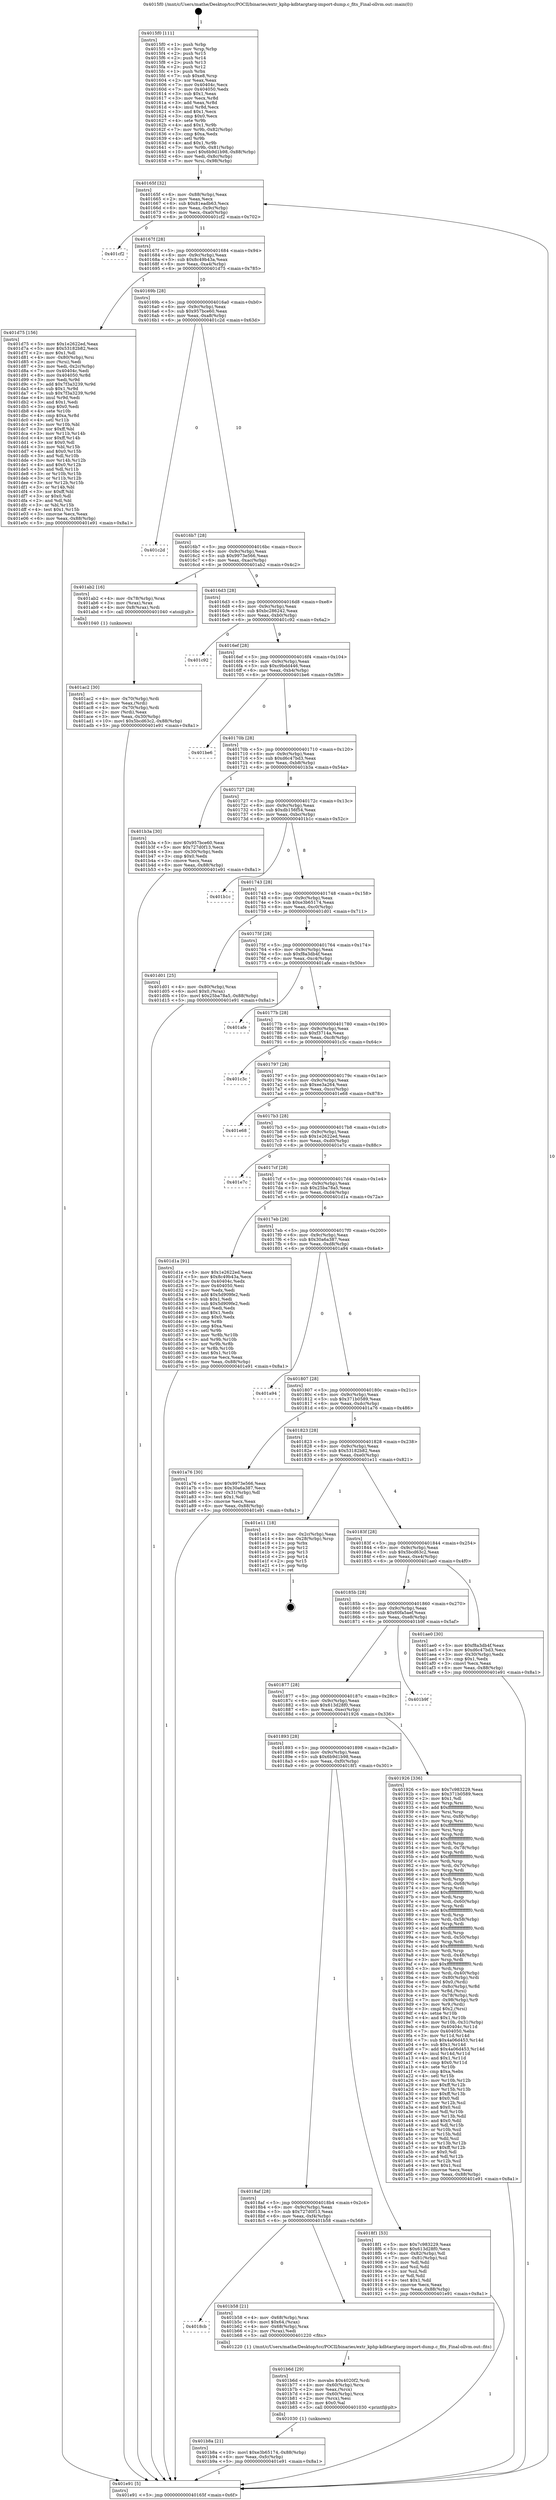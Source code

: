 digraph "0x4015f0" {
  label = "0x4015f0 (/mnt/c/Users/mathe/Desktop/tcc/POCII/binaries/extr_kphp-kdbtargtarg-import-dump.c_fits_Final-ollvm.out::main(0))"
  labelloc = "t"
  node[shape=record]

  Entry [label="",width=0.3,height=0.3,shape=circle,fillcolor=black,style=filled]
  "0x40165f" [label="{
     0x40165f [32]\l
     | [instrs]\l
     &nbsp;&nbsp;0x40165f \<+6\>: mov -0x88(%rbp),%eax\l
     &nbsp;&nbsp;0x401665 \<+2\>: mov %eax,%ecx\l
     &nbsp;&nbsp;0x401667 \<+6\>: sub $0x81eadb63,%ecx\l
     &nbsp;&nbsp;0x40166d \<+6\>: mov %eax,-0x9c(%rbp)\l
     &nbsp;&nbsp;0x401673 \<+6\>: mov %ecx,-0xa0(%rbp)\l
     &nbsp;&nbsp;0x401679 \<+6\>: je 0000000000401cf2 \<main+0x702\>\l
  }"]
  "0x401cf2" [label="{
     0x401cf2\l
  }", style=dashed]
  "0x40167f" [label="{
     0x40167f [28]\l
     | [instrs]\l
     &nbsp;&nbsp;0x40167f \<+5\>: jmp 0000000000401684 \<main+0x94\>\l
     &nbsp;&nbsp;0x401684 \<+6\>: mov -0x9c(%rbp),%eax\l
     &nbsp;&nbsp;0x40168a \<+5\>: sub $0x8c49b43a,%eax\l
     &nbsp;&nbsp;0x40168f \<+6\>: mov %eax,-0xa4(%rbp)\l
     &nbsp;&nbsp;0x401695 \<+6\>: je 0000000000401d75 \<main+0x785\>\l
  }"]
  Exit [label="",width=0.3,height=0.3,shape=circle,fillcolor=black,style=filled,peripheries=2]
  "0x401d75" [label="{
     0x401d75 [156]\l
     | [instrs]\l
     &nbsp;&nbsp;0x401d75 \<+5\>: mov $0x1e2622ed,%eax\l
     &nbsp;&nbsp;0x401d7a \<+5\>: mov $0x53182b82,%ecx\l
     &nbsp;&nbsp;0x401d7f \<+2\>: mov $0x1,%dl\l
     &nbsp;&nbsp;0x401d81 \<+4\>: mov -0x80(%rbp),%rsi\l
     &nbsp;&nbsp;0x401d85 \<+2\>: mov (%rsi),%edi\l
     &nbsp;&nbsp;0x401d87 \<+3\>: mov %edi,-0x2c(%rbp)\l
     &nbsp;&nbsp;0x401d8a \<+7\>: mov 0x40404c,%edi\l
     &nbsp;&nbsp;0x401d91 \<+8\>: mov 0x404050,%r8d\l
     &nbsp;&nbsp;0x401d99 \<+3\>: mov %edi,%r9d\l
     &nbsp;&nbsp;0x401d9c \<+7\>: add $0x7f3a3239,%r9d\l
     &nbsp;&nbsp;0x401da3 \<+4\>: sub $0x1,%r9d\l
     &nbsp;&nbsp;0x401da7 \<+7\>: sub $0x7f3a3239,%r9d\l
     &nbsp;&nbsp;0x401dae \<+4\>: imul %r9d,%edi\l
     &nbsp;&nbsp;0x401db2 \<+3\>: and $0x1,%edi\l
     &nbsp;&nbsp;0x401db5 \<+3\>: cmp $0x0,%edi\l
     &nbsp;&nbsp;0x401db8 \<+4\>: sete %r10b\l
     &nbsp;&nbsp;0x401dbc \<+4\>: cmp $0xa,%r8d\l
     &nbsp;&nbsp;0x401dc0 \<+4\>: setl %r11b\l
     &nbsp;&nbsp;0x401dc4 \<+3\>: mov %r10b,%bl\l
     &nbsp;&nbsp;0x401dc7 \<+3\>: xor $0xff,%bl\l
     &nbsp;&nbsp;0x401dca \<+3\>: mov %r11b,%r14b\l
     &nbsp;&nbsp;0x401dcd \<+4\>: xor $0xff,%r14b\l
     &nbsp;&nbsp;0x401dd1 \<+3\>: xor $0x0,%dl\l
     &nbsp;&nbsp;0x401dd4 \<+3\>: mov %bl,%r15b\l
     &nbsp;&nbsp;0x401dd7 \<+4\>: and $0x0,%r15b\l
     &nbsp;&nbsp;0x401ddb \<+3\>: and %dl,%r10b\l
     &nbsp;&nbsp;0x401dde \<+3\>: mov %r14b,%r12b\l
     &nbsp;&nbsp;0x401de1 \<+4\>: and $0x0,%r12b\l
     &nbsp;&nbsp;0x401de5 \<+3\>: and %dl,%r11b\l
     &nbsp;&nbsp;0x401de8 \<+3\>: or %r10b,%r15b\l
     &nbsp;&nbsp;0x401deb \<+3\>: or %r11b,%r12b\l
     &nbsp;&nbsp;0x401dee \<+3\>: xor %r12b,%r15b\l
     &nbsp;&nbsp;0x401df1 \<+3\>: or %r14b,%bl\l
     &nbsp;&nbsp;0x401df4 \<+3\>: xor $0xff,%bl\l
     &nbsp;&nbsp;0x401df7 \<+3\>: or $0x0,%dl\l
     &nbsp;&nbsp;0x401dfa \<+2\>: and %dl,%bl\l
     &nbsp;&nbsp;0x401dfc \<+3\>: or %bl,%r15b\l
     &nbsp;&nbsp;0x401dff \<+4\>: test $0x1,%r15b\l
     &nbsp;&nbsp;0x401e03 \<+3\>: cmovne %ecx,%eax\l
     &nbsp;&nbsp;0x401e06 \<+6\>: mov %eax,-0x88(%rbp)\l
     &nbsp;&nbsp;0x401e0c \<+5\>: jmp 0000000000401e91 \<main+0x8a1\>\l
  }"]
  "0x40169b" [label="{
     0x40169b [28]\l
     | [instrs]\l
     &nbsp;&nbsp;0x40169b \<+5\>: jmp 00000000004016a0 \<main+0xb0\>\l
     &nbsp;&nbsp;0x4016a0 \<+6\>: mov -0x9c(%rbp),%eax\l
     &nbsp;&nbsp;0x4016a6 \<+5\>: sub $0x957bce60,%eax\l
     &nbsp;&nbsp;0x4016ab \<+6\>: mov %eax,-0xa8(%rbp)\l
     &nbsp;&nbsp;0x4016b1 \<+6\>: je 0000000000401c2d \<main+0x63d\>\l
  }"]
  "0x401b8a" [label="{
     0x401b8a [21]\l
     | [instrs]\l
     &nbsp;&nbsp;0x401b8a \<+10\>: movl $0xe3b65174,-0x88(%rbp)\l
     &nbsp;&nbsp;0x401b94 \<+6\>: mov %eax,-0xfc(%rbp)\l
     &nbsp;&nbsp;0x401b9a \<+5\>: jmp 0000000000401e91 \<main+0x8a1\>\l
  }"]
  "0x401c2d" [label="{
     0x401c2d\l
  }", style=dashed]
  "0x4016b7" [label="{
     0x4016b7 [28]\l
     | [instrs]\l
     &nbsp;&nbsp;0x4016b7 \<+5\>: jmp 00000000004016bc \<main+0xcc\>\l
     &nbsp;&nbsp;0x4016bc \<+6\>: mov -0x9c(%rbp),%eax\l
     &nbsp;&nbsp;0x4016c2 \<+5\>: sub $0x9973e566,%eax\l
     &nbsp;&nbsp;0x4016c7 \<+6\>: mov %eax,-0xac(%rbp)\l
     &nbsp;&nbsp;0x4016cd \<+6\>: je 0000000000401ab2 \<main+0x4c2\>\l
  }"]
  "0x401b6d" [label="{
     0x401b6d [29]\l
     | [instrs]\l
     &nbsp;&nbsp;0x401b6d \<+10\>: movabs $0x4020f2,%rdi\l
     &nbsp;&nbsp;0x401b77 \<+4\>: mov -0x60(%rbp),%rcx\l
     &nbsp;&nbsp;0x401b7b \<+2\>: mov %eax,(%rcx)\l
     &nbsp;&nbsp;0x401b7d \<+4\>: mov -0x60(%rbp),%rcx\l
     &nbsp;&nbsp;0x401b81 \<+2\>: mov (%rcx),%esi\l
     &nbsp;&nbsp;0x401b83 \<+2\>: mov $0x0,%al\l
     &nbsp;&nbsp;0x401b85 \<+5\>: call 0000000000401030 \<printf@plt\>\l
     | [calls]\l
     &nbsp;&nbsp;0x401030 \{1\} (unknown)\l
  }"]
  "0x401ab2" [label="{
     0x401ab2 [16]\l
     | [instrs]\l
     &nbsp;&nbsp;0x401ab2 \<+4\>: mov -0x78(%rbp),%rax\l
     &nbsp;&nbsp;0x401ab6 \<+3\>: mov (%rax),%rax\l
     &nbsp;&nbsp;0x401ab9 \<+4\>: mov 0x8(%rax),%rdi\l
     &nbsp;&nbsp;0x401abd \<+5\>: call 0000000000401040 \<atoi@plt\>\l
     | [calls]\l
     &nbsp;&nbsp;0x401040 \{1\} (unknown)\l
  }"]
  "0x4016d3" [label="{
     0x4016d3 [28]\l
     | [instrs]\l
     &nbsp;&nbsp;0x4016d3 \<+5\>: jmp 00000000004016d8 \<main+0xe8\>\l
     &nbsp;&nbsp;0x4016d8 \<+6\>: mov -0x9c(%rbp),%eax\l
     &nbsp;&nbsp;0x4016de \<+5\>: sub $0xbc286242,%eax\l
     &nbsp;&nbsp;0x4016e3 \<+6\>: mov %eax,-0xb0(%rbp)\l
     &nbsp;&nbsp;0x4016e9 \<+6\>: je 0000000000401c92 \<main+0x6a2\>\l
  }"]
  "0x4018cb" [label="{
     0x4018cb\l
  }", style=dashed]
  "0x401c92" [label="{
     0x401c92\l
  }", style=dashed]
  "0x4016ef" [label="{
     0x4016ef [28]\l
     | [instrs]\l
     &nbsp;&nbsp;0x4016ef \<+5\>: jmp 00000000004016f4 \<main+0x104\>\l
     &nbsp;&nbsp;0x4016f4 \<+6\>: mov -0x9c(%rbp),%eax\l
     &nbsp;&nbsp;0x4016fa \<+5\>: sub $0xc9bdd446,%eax\l
     &nbsp;&nbsp;0x4016ff \<+6\>: mov %eax,-0xb4(%rbp)\l
     &nbsp;&nbsp;0x401705 \<+6\>: je 0000000000401be6 \<main+0x5f6\>\l
  }"]
  "0x401b58" [label="{
     0x401b58 [21]\l
     | [instrs]\l
     &nbsp;&nbsp;0x401b58 \<+4\>: mov -0x68(%rbp),%rax\l
     &nbsp;&nbsp;0x401b5c \<+6\>: movl $0x64,(%rax)\l
     &nbsp;&nbsp;0x401b62 \<+4\>: mov -0x68(%rbp),%rax\l
     &nbsp;&nbsp;0x401b66 \<+2\>: mov (%rax),%edi\l
     &nbsp;&nbsp;0x401b68 \<+5\>: call 0000000000401220 \<fits\>\l
     | [calls]\l
     &nbsp;&nbsp;0x401220 \{1\} (/mnt/c/Users/mathe/Desktop/tcc/POCII/binaries/extr_kphp-kdbtargtarg-import-dump.c_fits_Final-ollvm.out::fits)\l
  }"]
  "0x401be6" [label="{
     0x401be6\l
  }", style=dashed]
  "0x40170b" [label="{
     0x40170b [28]\l
     | [instrs]\l
     &nbsp;&nbsp;0x40170b \<+5\>: jmp 0000000000401710 \<main+0x120\>\l
     &nbsp;&nbsp;0x401710 \<+6\>: mov -0x9c(%rbp),%eax\l
     &nbsp;&nbsp;0x401716 \<+5\>: sub $0xd6c47bd3,%eax\l
     &nbsp;&nbsp;0x40171b \<+6\>: mov %eax,-0xb8(%rbp)\l
     &nbsp;&nbsp;0x401721 \<+6\>: je 0000000000401b3a \<main+0x54a\>\l
  }"]
  "0x401ac2" [label="{
     0x401ac2 [30]\l
     | [instrs]\l
     &nbsp;&nbsp;0x401ac2 \<+4\>: mov -0x70(%rbp),%rdi\l
     &nbsp;&nbsp;0x401ac6 \<+2\>: mov %eax,(%rdi)\l
     &nbsp;&nbsp;0x401ac8 \<+4\>: mov -0x70(%rbp),%rdi\l
     &nbsp;&nbsp;0x401acc \<+2\>: mov (%rdi),%eax\l
     &nbsp;&nbsp;0x401ace \<+3\>: mov %eax,-0x30(%rbp)\l
     &nbsp;&nbsp;0x401ad1 \<+10\>: movl $0x5bcd63c2,-0x88(%rbp)\l
     &nbsp;&nbsp;0x401adb \<+5\>: jmp 0000000000401e91 \<main+0x8a1\>\l
  }"]
  "0x401b3a" [label="{
     0x401b3a [30]\l
     | [instrs]\l
     &nbsp;&nbsp;0x401b3a \<+5\>: mov $0x957bce60,%eax\l
     &nbsp;&nbsp;0x401b3f \<+5\>: mov $0x727d0f13,%ecx\l
     &nbsp;&nbsp;0x401b44 \<+3\>: mov -0x30(%rbp),%edx\l
     &nbsp;&nbsp;0x401b47 \<+3\>: cmp $0x0,%edx\l
     &nbsp;&nbsp;0x401b4a \<+3\>: cmove %ecx,%eax\l
     &nbsp;&nbsp;0x401b4d \<+6\>: mov %eax,-0x88(%rbp)\l
     &nbsp;&nbsp;0x401b53 \<+5\>: jmp 0000000000401e91 \<main+0x8a1\>\l
  }"]
  "0x401727" [label="{
     0x401727 [28]\l
     | [instrs]\l
     &nbsp;&nbsp;0x401727 \<+5\>: jmp 000000000040172c \<main+0x13c\>\l
     &nbsp;&nbsp;0x40172c \<+6\>: mov -0x9c(%rbp),%eax\l
     &nbsp;&nbsp;0x401732 \<+5\>: sub $0xdb156f54,%eax\l
     &nbsp;&nbsp;0x401737 \<+6\>: mov %eax,-0xbc(%rbp)\l
     &nbsp;&nbsp;0x40173d \<+6\>: je 0000000000401b1c \<main+0x52c\>\l
  }"]
  "0x4015f0" [label="{
     0x4015f0 [111]\l
     | [instrs]\l
     &nbsp;&nbsp;0x4015f0 \<+1\>: push %rbp\l
     &nbsp;&nbsp;0x4015f1 \<+3\>: mov %rsp,%rbp\l
     &nbsp;&nbsp;0x4015f4 \<+2\>: push %r15\l
     &nbsp;&nbsp;0x4015f6 \<+2\>: push %r14\l
     &nbsp;&nbsp;0x4015f8 \<+2\>: push %r13\l
     &nbsp;&nbsp;0x4015fa \<+2\>: push %r12\l
     &nbsp;&nbsp;0x4015fc \<+1\>: push %rbx\l
     &nbsp;&nbsp;0x4015fd \<+7\>: sub $0xe8,%rsp\l
     &nbsp;&nbsp;0x401604 \<+2\>: xor %eax,%eax\l
     &nbsp;&nbsp;0x401606 \<+7\>: mov 0x40404c,%ecx\l
     &nbsp;&nbsp;0x40160d \<+7\>: mov 0x404050,%edx\l
     &nbsp;&nbsp;0x401614 \<+3\>: sub $0x1,%eax\l
     &nbsp;&nbsp;0x401617 \<+3\>: mov %ecx,%r8d\l
     &nbsp;&nbsp;0x40161a \<+3\>: add %eax,%r8d\l
     &nbsp;&nbsp;0x40161d \<+4\>: imul %r8d,%ecx\l
     &nbsp;&nbsp;0x401621 \<+3\>: and $0x1,%ecx\l
     &nbsp;&nbsp;0x401624 \<+3\>: cmp $0x0,%ecx\l
     &nbsp;&nbsp;0x401627 \<+4\>: sete %r9b\l
     &nbsp;&nbsp;0x40162b \<+4\>: and $0x1,%r9b\l
     &nbsp;&nbsp;0x40162f \<+7\>: mov %r9b,-0x82(%rbp)\l
     &nbsp;&nbsp;0x401636 \<+3\>: cmp $0xa,%edx\l
     &nbsp;&nbsp;0x401639 \<+4\>: setl %r9b\l
     &nbsp;&nbsp;0x40163d \<+4\>: and $0x1,%r9b\l
     &nbsp;&nbsp;0x401641 \<+7\>: mov %r9b,-0x81(%rbp)\l
     &nbsp;&nbsp;0x401648 \<+10\>: movl $0x6b9d1b98,-0x88(%rbp)\l
     &nbsp;&nbsp;0x401652 \<+6\>: mov %edi,-0x8c(%rbp)\l
     &nbsp;&nbsp;0x401658 \<+7\>: mov %rsi,-0x98(%rbp)\l
  }"]
  "0x401b1c" [label="{
     0x401b1c\l
  }", style=dashed]
  "0x401743" [label="{
     0x401743 [28]\l
     | [instrs]\l
     &nbsp;&nbsp;0x401743 \<+5\>: jmp 0000000000401748 \<main+0x158\>\l
     &nbsp;&nbsp;0x401748 \<+6\>: mov -0x9c(%rbp),%eax\l
     &nbsp;&nbsp;0x40174e \<+5\>: sub $0xe3b65174,%eax\l
     &nbsp;&nbsp;0x401753 \<+6\>: mov %eax,-0xc0(%rbp)\l
     &nbsp;&nbsp;0x401759 \<+6\>: je 0000000000401d01 \<main+0x711\>\l
  }"]
  "0x401e91" [label="{
     0x401e91 [5]\l
     | [instrs]\l
     &nbsp;&nbsp;0x401e91 \<+5\>: jmp 000000000040165f \<main+0x6f\>\l
  }"]
  "0x401d01" [label="{
     0x401d01 [25]\l
     | [instrs]\l
     &nbsp;&nbsp;0x401d01 \<+4\>: mov -0x80(%rbp),%rax\l
     &nbsp;&nbsp;0x401d05 \<+6\>: movl $0x0,(%rax)\l
     &nbsp;&nbsp;0x401d0b \<+10\>: movl $0x25ba78a5,-0x88(%rbp)\l
     &nbsp;&nbsp;0x401d15 \<+5\>: jmp 0000000000401e91 \<main+0x8a1\>\l
  }"]
  "0x40175f" [label="{
     0x40175f [28]\l
     | [instrs]\l
     &nbsp;&nbsp;0x40175f \<+5\>: jmp 0000000000401764 \<main+0x174\>\l
     &nbsp;&nbsp;0x401764 \<+6\>: mov -0x9c(%rbp),%eax\l
     &nbsp;&nbsp;0x40176a \<+5\>: sub $0xf8a3db4f,%eax\l
     &nbsp;&nbsp;0x40176f \<+6\>: mov %eax,-0xc4(%rbp)\l
     &nbsp;&nbsp;0x401775 \<+6\>: je 0000000000401afe \<main+0x50e\>\l
  }"]
  "0x4018af" [label="{
     0x4018af [28]\l
     | [instrs]\l
     &nbsp;&nbsp;0x4018af \<+5\>: jmp 00000000004018b4 \<main+0x2c4\>\l
     &nbsp;&nbsp;0x4018b4 \<+6\>: mov -0x9c(%rbp),%eax\l
     &nbsp;&nbsp;0x4018ba \<+5\>: sub $0x727d0f13,%eax\l
     &nbsp;&nbsp;0x4018bf \<+6\>: mov %eax,-0xf4(%rbp)\l
     &nbsp;&nbsp;0x4018c5 \<+6\>: je 0000000000401b58 \<main+0x568\>\l
  }"]
  "0x401afe" [label="{
     0x401afe\l
  }", style=dashed]
  "0x40177b" [label="{
     0x40177b [28]\l
     | [instrs]\l
     &nbsp;&nbsp;0x40177b \<+5\>: jmp 0000000000401780 \<main+0x190\>\l
     &nbsp;&nbsp;0x401780 \<+6\>: mov -0x9c(%rbp),%eax\l
     &nbsp;&nbsp;0x401786 \<+5\>: sub $0xf3714a,%eax\l
     &nbsp;&nbsp;0x40178b \<+6\>: mov %eax,-0xc8(%rbp)\l
     &nbsp;&nbsp;0x401791 \<+6\>: je 0000000000401c3c \<main+0x64c\>\l
  }"]
  "0x4018f1" [label="{
     0x4018f1 [53]\l
     | [instrs]\l
     &nbsp;&nbsp;0x4018f1 \<+5\>: mov $0x7c983229,%eax\l
     &nbsp;&nbsp;0x4018f6 \<+5\>: mov $0x613d28f0,%ecx\l
     &nbsp;&nbsp;0x4018fb \<+6\>: mov -0x82(%rbp),%dl\l
     &nbsp;&nbsp;0x401901 \<+7\>: mov -0x81(%rbp),%sil\l
     &nbsp;&nbsp;0x401908 \<+3\>: mov %dl,%dil\l
     &nbsp;&nbsp;0x40190b \<+3\>: and %sil,%dil\l
     &nbsp;&nbsp;0x40190e \<+3\>: xor %sil,%dl\l
     &nbsp;&nbsp;0x401911 \<+3\>: or %dl,%dil\l
     &nbsp;&nbsp;0x401914 \<+4\>: test $0x1,%dil\l
     &nbsp;&nbsp;0x401918 \<+3\>: cmovne %ecx,%eax\l
     &nbsp;&nbsp;0x40191b \<+6\>: mov %eax,-0x88(%rbp)\l
     &nbsp;&nbsp;0x401921 \<+5\>: jmp 0000000000401e91 \<main+0x8a1\>\l
  }"]
  "0x401c3c" [label="{
     0x401c3c\l
  }", style=dashed]
  "0x401797" [label="{
     0x401797 [28]\l
     | [instrs]\l
     &nbsp;&nbsp;0x401797 \<+5\>: jmp 000000000040179c \<main+0x1ac\>\l
     &nbsp;&nbsp;0x40179c \<+6\>: mov -0x9c(%rbp),%eax\l
     &nbsp;&nbsp;0x4017a2 \<+5\>: sub $0xee3a264,%eax\l
     &nbsp;&nbsp;0x4017a7 \<+6\>: mov %eax,-0xcc(%rbp)\l
     &nbsp;&nbsp;0x4017ad \<+6\>: je 0000000000401e68 \<main+0x878\>\l
  }"]
  "0x401893" [label="{
     0x401893 [28]\l
     | [instrs]\l
     &nbsp;&nbsp;0x401893 \<+5\>: jmp 0000000000401898 \<main+0x2a8\>\l
     &nbsp;&nbsp;0x401898 \<+6\>: mov -0x9c(%rbp),%eax\l
     &nbsp;&nbsp;0x40189e \<+5\>: sub $0x6b9d1b98,%eax\l
     &nbsp;&nbsp;0x4018a3 \<+6\>: mov %eax,-0xf0(%rbp)\l
     &nbsp;&nbsp;0x4018a9 \<+6\>: je 00000000004018f1 \<main+0x301\>\l
  }"]
  "0x401e68" [label="{
     0x401e68\l
  }", style=dashed]
  "0x4017b3" [label="{
     0x4017b3 [28]\l
     | [instrs]\l
     &nbsp;&nbsp;0x4017b3 \<+5\>: jmp 00000000004017b8 \<main+0x1c8\>\l
     &nbsp;&nbsp;0x4017b8 \<+6\>: mov -0x9c(%rbp),%eax\l
     &nbsp;&nbsp;0x4017be \<+5\>: sub $0x1e2622ed,%eax\l
     &nbsp;&nbsp;0x4017c3 \<+6\>: mov %eax,-0xd0(%rbp)\l
     &nbsp;&nbsp;0x4017c9 \<+6\>: je 0000000000401e7c \<main+0x88c\>\l
  }"]
  "0x401926" [label="{
     0x401926 [336]\l
     | [instrs]\l
     &nbsp;&nbsp;0x401926 \<+5\>: mov $0x7c983229,%eax\l
     &nbsp;&nbsp;0x40192b \<+5\>: mov $0x371b0589,%ecx\l
     &nbsp;&nbsp;0x401930 \<+2\>: mov $0x1,%dl\l
     &nbsp;&nbsp;0x401932 \<+3\>: mov %rsp,%rsi\l
     &nbsp;&nbsp;0x401935 \<+4\>: add $0xfffffffffffffff0,%rsi\l
     &nbsp;&nbsp;0x401939 \<+3\>: mov %rsi,%rsp\l
     &nbsp;&nbsp;0x40193c \<+4\>: mov %rsi,-0x80(%rbp)\l
     &nbsp;&nbsp;0x401940 \<+3\>: mov %rsp,%rsi\l
     &nbsp;&nbsp;0x401943 \<+4\>: add $0xfffffffffffffff0,%rsi\l
     &nbsp;&nbsp;0x401947 \<+3\>: mov %rsi,%rsp\l
     &nbsp;&nbsp;0x40194a \<+3\>: mov %rsp,%rdi\l
     &nbsp;&nbsp;0x40194d \<+4\>: add $0xfffffffffffffff0,%rdi\l
     &nbsp;&nbsp;0x401951 \<+3\>: mov %rdi,%rsp\l
     &nbsp;&nbsp;0x401954 \<+4\>: mov %rdi,-0x78(%rbp)\l
     &nbsp;&nbsp;0x401958 \<+3\>: mov %rsp,%rdi\l
     &nbsp;&nbsp;0x40195b \<+4\>: add $0xfffffffffffffff0,%rdi\l
     &nbsp;&nbsp;0x40195f \<+3\>: mov %rdi,%rsp\l
     &nbsp;&nbsp;0x401962 \<+4\>: mov %rdi,-0x70(%rbp)\l
     &nbsp;&nbsp;0x401966 \<+3\>: mov %rsp,%rdi\l
     &nbsp;&nbsp;0x401969 \<+4\>: add $0xfffffffffffffff0,%rdi\l
     &nbsp;&nbsp;0x40196d \<+3\>: mov %rdi,%rsp\l
     &nbsp;&nbsp;0x401970 \<+4\>: mov %rdi,-0x68(%rbp)\l
     &nbsp;&nbsp;0x401974 \<+3\>: mov %rsp,%rdi\l
     &nbsp;&nbsp;0x401977 \<+4\>: add $0xfffffffffffffff0,%rdi\l
     &nbsp;&nbsp;0x40197b \<+3\>: mov %rdi,%rsp\l
     &nbsp;&nbsp;0x40197e \<+4\>: mov %rdi,-0x60(%rbp)\l
     &nbsp;&nbsp;0x401982 \<+3\>: mov %rsp,%rdi\l
     &nbsp;&nbsp;0x401985 \<+4\>: add $0xfffffffffffffff0,%rdi\l
     &nbsp;&nbsp;0x401989 \<+3\>: mov %rdi,%rsp\l
     &nbsp;&nbsp;0x40198c \<+4\>: mov %rdi,-0x58(%rbp)\l
     &nbsp;&nbsp;0x401990 \<+3\>: mov %rsp,%rdi\l
     &nbsp;&nbsp;0x401993 \<+4\>: add $0xfffffffffffffff0,%rdi\l
     &nbsp;&nbsp;0x401997 \<+3\>: mov %rdi,%rsp\l
     &nbsp;&nbsp;0x40199a \<+4\>: mov %rdi,-0x50(%rbp)\l
     &nbsp;&nbsp;0x40199e \<+3\>: mov %rsp,%rdi\l
     &nbsp;&nbsp;0x4019a1 \<+4\>: add $0xfffffffffffffff0,%rdi\l
     &nbsp;&nbsp;0x4019a5 \<+3\>: mov %rdi,%rsp\l
     &nbsp;&nbsp;0x4019a8 \<+4\>: mov %rdi,-0x48(%rbp)\l
     &nbsp;&nbsp;0x4019ac \<+3\>: mov %rsp,%rdi\l
     &nbsp;&nbsp;0x4019af \<+4\>: add $0xfffffffffffffff0,%rdi\l
     &nbsp;&nbsp;0x4019b3 \<+3\>: mov %rdi,%rsp\l
     &nbsp;&nbsp;0x4019b6 \<+4\>: mov %rdi,-0x40(%rbp)\l
     &nbsp;&nbsp;0x4019ba \<+4\>: mov -0x80(%rbp),%rdi\l
     &nbsp;&nbsp;0x4019be \<+6\>: movl $0x0,(%rdi)\l
     &nbsp;&nbsp;0x4019c4 \<+7\>: mov -0x8c(%rbp),%r8d\l
     &nbsp;&nbsp;0x4019cb \<+3\>: mov %r8d,(%rsi)\l
     &nbsp;&nbsp;0x4019ce \<+4\>: mov -0x78(%rbp),%rdi\l
     &nbsp;&nbsp;0x4019d2 \<+7\>: mov -0x98(%rbp),%r9\l
     &nbsp;&nbsp;0x4019d9 \<+3\>: mov %r9,(%rdi)\l
     &nbsp;&nbsp;0x4019dc \<+3\>: cmpl $0x2,(%rsi)\l
     &nbsp;&nbsp;0x4019df \<+4\>: setne %r10b\l
     &nbsp;&nbsp;0x4019e3 \<+4\>: and $0x1,%r10b\l
     &nbsp;&nbsp;0x4019e7 \<+4\>: mov %r10b,-0x31(%rbp)\l
     &nbsp;&nbsp;0x4019eb \<+8\>: mov 0x40404c,%r11d\l
     &nbsp;&nbsp;0x4019f3 \<+7\>: mov 0x404050,%ebx\l
     &nbsp;&nbsp;0x4019fa \<+3\>: mov %r11d,%r14d\l
     &nbsp;&nbsp;0x4019fd \<+7\>: sub $0x4a06d453,%r14d\l
     &nbsp;&nbsp;0x401a04 \<+4\>: sub $0x1,%r14d\l
     &nbsp;&nbsp;0x401a08 \<+7\>: add $0x4a06d453,%r14d\l
     &nbsp;&nbsp;0x401a0f \<+4\>: imul %r14d,%r11d\l
     &nbsp;&nbsp;0x401a13 \<+4\>: and $0x1,%r11d\l
     &nbsp;&nbsp;0x401a17 \<+4\>: cmp $0x0,%r11d\l
     &nbsp;&nbsp;0x401a1b \<+4\>: sete %r10b\l
     &nbsp;&nbsp;0x401a1f \<+3\>: cmp $0xa,%ebx\l
     &nbsp;&nbsp;0x401a22 \<+4\>: setl %r15b\l
     &nbsp;&nbsp;0x401a26 \<+3\>: mov %r10b,%r12b\l
     &nbsp;&nbsp;0x401a29 \<+4\>: xor $0xff,%r12b\l
     &nbsp;&nbsp;0x401a2d \<+3\>: mov %r15b,%r13b\l
     &nbsp;&nbsp;0x401a30 \<+4\>: xor $0xff,%r13b\l
     &nbsp;&nbsp;0x401a34 \<+3\>: xor $0x0,%dl\l
     &nbsp;&nbsp;0x401a37 \<+3\>: mov %r12b,%sil\l
     &nbsp;&nbsp;0x401a3a \<+4\>: and $0x0,%sil\l
     &nbsp;&nbsp;0x401a3e \<+3\>: and %dl,%r10b\l
     &nbsp;&nbsp;0x401a41 \<+3\>: mov %r13b,%dil\l
     &nbsp;&nbsp;0x401a44 \<+4\>: and $0x0,%dil\l
     &nbsp;&nbsp;0x401a48 \<+3\>: and %dl,%r15b\l
     &nbsp;&nbsp;0x401a4b \<+3\>: or %r10b,%sil\l
     &nbsp;&nbsp;0x401a4e \<+3\>: or %r15b,%dil\l
     &nbsp;&nbsp;0x401a51 \<+3\>: xor %dil,%sil\l
     &nbsp;&nbsp;0x401a54 \<+3\>: or %r13b,%r12b\l
     &nbsp;&nbsp;0x401a57 \<+4\>: xor $0xff,%r12b\l
     &nbsp;&nbsp;0x401a5b \<+3\>: or $0x0,%dl\l
     &nbsp;&nbsp;0x401a5e \<+3\>: and %dl,%r12b\l
     &nbsp;&nbsp;0x401a61 \<+3\>: or %r12b,%sil\l
     &nbsp;&nbsp;0x401a64 \<+4\>: test $0x1,%sil\l
     &nbsp;&nbsp;0x401a68 \<+3\>: cmovne %ecx,%eax\l
     &nbsp;&nbsp;0x401a6b \<+6\>: mov %eax,-0x88(%rbp)\l
     &nbsp;&nbsp;0x401a71 \<+5\>: jmp 0000000000401e91 \<main+0x8a1\>\l
  }"]
  "0x401e7c" [label="{
     0x401e7c\l
  }", style=dashed]
  "0x4017cf" [label="{
     0x4017cf [28]\l
     | [instrs]\l
     &nbsp;&nbsp;0x4017cf \<+5\>: jmp 00000000004017d4 \<main+0x1e4\>\l
     &nbsp;&nbsp;0x4017d4 \<+6\>: mov -0x9c(%rbp),%eax\l
     &nbsp;&nbsp;0x4017da \<+5\>: sub $0x25ba78a5,%eax\l
     &nbsp;&nbsp;0x4017df \<+6\>: mov %eax,-0xd4(%rbp)\l
     &nbsp;&nbsp;0x4017e5 \<+6\>: je 0000000000401d1a \<main+0x72a\>\l
  }"]
  "0x401877" [label="{
     0x401877 [28]\l
     | [instrs]\l
     &nbsp;&nbsp;0x401877 \<+5\>: jmp 000000000040187c \<main+0x28c\>\l
     &nbsp;&nbsp;0x40187c \<+6\>: mov -0x9c(%rbp),%eax\l
     &nbsp;&nbsp;0x401882 \<+5\>: sub $0x613d28f0,%eax\l
     &nbsp;&nbsp;0x401887 \<+6\>: mov %eax,-0xec(%rbp)\l
     &nbsp;&nbsp;0x40188d \<+6\>: je 0000000000401926 \<main+0x336\>\l
  }"]
  "0x401d1a" [label="{
     0x401d1a [91]\l
     | [instrs]\l
     &nbsp;&nbsp;0x401d1a \<+5\>: mov $0x1e2622ed,%eax\l
     &nbsp;&nbsp;0x401d1f \<+5\>: mov $0x8c49b43a,%ecx\l
     &nbsp;&nbsp;0x401d24 \<+7\>: mov 0x40404c,%edx\l
     &nbsp;&nbsp;0x401d2b \<+7\>: mov 0x404050,%esi\l
     &nbsp;&nbsp;0x401d32 \<+2\>: mov %edx,%edi\l
     &nbsp;&nbsp;0x401d34 \<+6\>: add $0x5d909fe2,%edi\l
     &nbsp;&nbsp;0x401d3a \<+3\>: sub $0x1,%edi\l
     &nbsp;&nbsp;0x401d3d \<+6\>: sub $0x5d909fe2,%edi\l
     &nbsp;&nbsp;0x401d43 \<+3\>: imul %edi,%edx\l
     &nbsp;&nbsp;0x401d46 \<+3\>: and $0x1,%edx\l
     &nbsp;&nbsp;0x401d49 \<+3\>: cmp $0x0,%edx\l
     &nbsp;&nbsp;0x401d4c \<+4\>: sete %r8b\l
     &nbsp;&nbsp;0x401d50 \<+3\>: cmp $0xa,%esi\l
     &nbsp;&nbsp;0x401d53 \<+4\>: setl %r9b\l
     &nbsp;&nbsp;0x401d57 \<+3\>: mov %r8b,%r10b\l
     &nbsp;&nbsp;0x401d5a \<+3\>: and %r9b,%r10b\l
     &nbsp;&nbsp;0x401d5d \<+3\>: xor %r9b,%r8b\l
     &nbsp;&nbsp;0x401d60 \<+3\>: or %r8b,%r10b\l
     &nbsp;&nbsp;0x401d63 \<+4\>: test $0x1,%r10b\l
     &nbsp;&nbsp;0x401d67 \<+3\>: cmovne %ecx,%eax\l
     &nbsp;&nbsp;0x401d6a \<+6\>: mov %eax,-0x88(%rbp)\l
     &nbsp;&nbsp;0x401d70 \<+5\>: jmp 0000000000401e91 \<main+0x8a1\>\l
  }"]
  "0x4017eb" [label="{
     0x4017eb [28]\l
     | [instrs]\l
     &nbsp;&nbsp;0x4017eb \<+5\>: jmp 00000000004017f0 \<main+0x200\>\l
     &nbsp;&nbsp;0x4017f0 \<+6\>: mov -0x9c(%rbp),%eax\l
     &nbsp;&nbsp;0x4017f6 \<+5\>: sub $0x30a6a387,%eax\l
     &nbsp;&nbsp;0x4017fb \<+6\>: mov %eax,-0xd8(%rbp)\l
     &nbsp;&nbsp;0x401801 \<+6\>: je 0000000000401a94 \<main+0x4a4\>\l
  }"]
  "0x401b9f" [label="{
     0x401b9f\l
  }", style=dashed]
  "0x401a94" [label="{
     0x401a94\l
  }", style=dashed]
  "0x401807" [label="{
     0x401807 [28]\l
     | [instrs]\l
     &nbsp;&nbsp;0x401807 \<+5\>: jmp 000000000040180c \<main+0x21c\>\l
     &nbsp;&nbsp;0x40180c \<+6\>: mov -0x9c(%rbp),%eax\l
     &nbsp;&nbsp;0x401812 \<+5\>: sub $0x371b0589,%eax\l
     &nbsp;&nbsp;0x401817 \<+6\>: mov %eax,-0xdc(%rbp)\l
     &nbsp;&nbsp;0x40181d \<+6\>: je 0000000000401a76 \<main+0x486\>\l
  }"]
  "0x40185b" [label="{
     0x40185b [28]\l
     | [instrs]\l
     &nbsp;&nbsp;0x40185b \<+5\>: jmp 0000000000401860 \<main+0x270\>\l
     &nbsp;&nbsp;0x401860 \<+6\>: mov -0x9c(%rbp),%eax\l
     &nbsp;&nbsp;0x401866 \<+5\>: sub $0x60fa5aef,%eax\l
     &nbsp;&nbsp;0x40186b \<+6\>: mov %eax,-0xe8(%rbp)\l
     &nbsp;&nbsp;0x401871 \<+6\>: je 0000000000401b9f \<main+0x5af\>\l
  }"]
  "0x401a76" [label="{
     0x401a76 [30]\l
     | [instrs]\l
     &nbsp;&nbsp;0x401a76 \<+5\>: mov $0x9973e566,%eax\l
     &nbsp;&nbsp;0x401a7b \<+5\>: mov $0x30a6a387,%ecx\l
     &nbsp;&nbsp;0x401a80 \<+3\>: mov -0x31(%rbp),%dl\l
     &nbsp;&nbsp;0x401a83 \<+3\>: test $0x1,%dl\l
     &nbsp;&nbsp;0x401a86 \<+3\>: cmovne %ecx,%eax\l
     &nbsp;&nbsp;0x401a89 \<+6\>: mov %eax,-0x88(%rbp)\l
     &nbsp;&nbsp;0x401a8f \<+5\>: jmp 0000000000401e91 \<main+0x8a1\>\l
  }"]
  "0x401823" [label="{
     0x401823 [28]\l
     | [instrs]\l
     &nbsp;&nbsp;0x401823 \<+5\>: jmp 0000000000401828 \<main+0x238\>\l
     &nbsp;&nbsp;0x401828 \<+6\>: mov -0x9c(%rbp),%eax\l
     &nbsp;&nbsp;0x40182e \<+5\>: sub $0x53182b82,%eax\l
     &nbsp;&nbsp;0x401833 \<+6\>: mov %eax,-0xe0(%rbp)\l
     &nbsp;&nbsp;0x401839 \<+6\>: je 0000000000401e11 \<main+0x821\>\l
  }"]
  "0x401ae0" [label="{
     0x401ae0 [30]\l
     | [instrs]\l
     &nbsp;&nbsp;0x401ae0 \<+5\>: mov $0xf8a3db4f,%eax\l
     &nbsp;&nbsp;0x401ae5 \<+5\>: mov $0xd6c47bd3,%ecx\l
     &nbsp;&nbsp;0x401aea \<+3\>: mov -0x30(%rbp),%edx\l
     &nbsp;&nbsp;0x401aed \<+3\>: cmp $0x1,%edx\l
     &nbsp;&nbsp;0x401af0 \<+3\>: cmovl %ecx,%eax\l
     &nbsp;&nbsp;0x401af3 \<+6\>: mov %eax,-0x88(%rbp)\l
     &nbsp;&nbsp;0x401af9 \<+5\>: jmp 0000000000401e91 \<main+0x8a1\>\l
  }"]
  "0x401e11" [label="{
     0x401e11 [18]\l
     | [instrs]\l
     &nbsp;&nbsp;0x401e11 \<+3\>: mov -0x2c(%rbp),%eax\l
     &nbsp;&nbsp;0x401e14 \<+4\>: lea -0x28(%rbp),%rsp\l
     &nbsp;&nbsp;0x401e18 \<+1\>: pop %rbx\l
     &nbsp;&nbsp;0x401e19 \<+2\>: pop %r12\l
     &nbsp;&nbsp;0x401e1b \<+2\>: pop %r13\l
     &nbsp;&nbsp;0x401e1d \<+2\>: pop %r14\l
     &nbsp;&nbsp;0x401e1f \<+2\>: pop %r15\l
     &nbsp;&nbsp;0x401e21 \<+1\>: pop %rbp\l
     &nbsp;&nbsp;0x401e22 \<+1\>: ret\l
  }"]
  "0x40183f" [label="{
     0x40183f [28]\l
     | [instrs]\l
     &nbsp;&nbsp;0x40183f \<+5\>: jmp 0000000000401844 \<main+0x254\>\l
     &nbsp;&nbsp;0x401844 \<+6\>: mov -0x9c(%rbp),%eax\l
     &nbsp;&nbsp;0x40184a \<+5\>: sub $0x5bcd63c2,%eax\l
     &nbsp;&nbsp;0x40184f \<+6\>: mov %eax,-0xe4(%rbp)\l
     &nbsp;&nbsp;0x401855 \<+6\>: je 0000000000401ae0 \<main+0x4f0\>\l
  }"]
  Entry -> "0x4015f0" [label=" 1"]
  "0x40165f" -> "0x401cf2" [label=" 0"]
  "0x40165f" -> "0x40167f" [label=" 11"]
  "0x401e11" -> Exit [label=" 1"]
  "0x40167f" -> "0x401d75" [label=" 1"]
  "0x40167f" -> "0x40169b" [label=" 10"]
  "0x401d75" -> "0x401e91" [label=" 1"]
  "0x40169b" -> "0x401c2d" [label=" 0"]
  "0x40169b" -> "0x4016b7" [label=" 10"]
  "0x401d1a" -> "0x401e91" [label=" 1"]
  "0x4016b7" -> "0x401ab2" [label=" 1"]
  "0x4016b7" -> "0x4016d3" [label=" 9"]
  "0x401d01" -> "0x401e91" [label=" 1"]
  "0x4016d3" -> "0x401c92" [label=" 0"]
  "0x4016d3" -> "0x4016ef" [label=" 9"]
  "0x401b8a" -> "0x401e91" [label=" 1"]
  "0x4016ef" -> "0x401be6" [label=" 0"]
  "0x4016ef" -> "0x40170b" [label=" 9"]
  "0x401b6d" -> "0x401b8a" [label=" 1"]
  "0x40170b" -> "0x401b3a" [label=" 1"]
  "0x40170b" -> "0x401727" [label=" 8"]
  "0x4018af" -> "0x4018cb" [label=" 0"]
  "0x401727" -> "0x401b1c" [label=" 0"]
  "0x401727" -> "0x401743" [label=" 8"]
  "0x401b58" -> "0x401b6d" [label=" 1"]
  "0x401743" -> "0x401d01" [label=" 1"]
  "0x401743" -> "0x40175f" [label=" 7"]
  "0x401b3a" -> "0x401e91" [label=" 1"]
  "0x40175f" -> "0x401afe" [label=" 0"]
  "0x40175f" -> "0x40177b" [label=" 7"]
  "0x401ae0" -> "0x401e91" [label=" 1"]
  "0x40177b" -> "0x401c3c" [label=" 0"]
  "0x40177b" -> "0x401797" [label=" 7"]
  "0x401ac2" -> "0x401e91" [label=" 1"]
  "0x401797" -> "0x401e68" [label=" 0"]
  "0x401797" -> "0x4017b3" [label=" 7"]
  "0x401a76" -> "0x401e91" [label=" 1"]
  "0x4017b3" -> "0x401e7c" [label=" 0"]
  "0x4017b3" -> "0x4017cf" [label=" 7"]
  "0x401926" -> "0x401e91" [label=" 1"]
  "0x4017cf" -> "0x401d1a" [label=" 1"]
  "0x4017cf" -> "0x4017eb" [label=" 6"]
  "0x401e91" -> "0x40165f" [label=" 10"]
  "0x4017eb" -> "0x401a94" [label=" 0"]
  "0x4017eb" -> "0x401807" [label=" 6"]
  "0x4015f0" -> "0x40165f" [label=" 1"]
  "0x401807" -> "0x401a76" [label=" 1"]
  "0x401807" -> "0x401823" [label=" 5"]
  "0x401893" -> "0x4018af" [label=" 1"]
  "0x401823" -> "0x401e11" [label=" 1"]
  "0x401823" -> "0x40183f" [label=" 4"]
  "0x401893" -> "0x4018f1" [label=" 1"]
  "0x40183f" -> "0x401ae0" [label=" 1"]
  "0x40183f" -> "0x40185b" [label=" 3"]
  "0x4018f1" -> "0x401e91" [label=" 1"]
  "0x40185b" -> "0x401b9f" [label=" 0"]
  "0x40185b" -> "0x401877" [label=" 3"]
  "0x4018af" -> "0x401b58" [label=" 1"]
  "0x401877" -> "0x401926" [label=" 1"]
  "0x401877" -> "0x401893" [label=" 2"]
  "0x401ab2" -> "0x401ac2" [label=" 1"]
}
